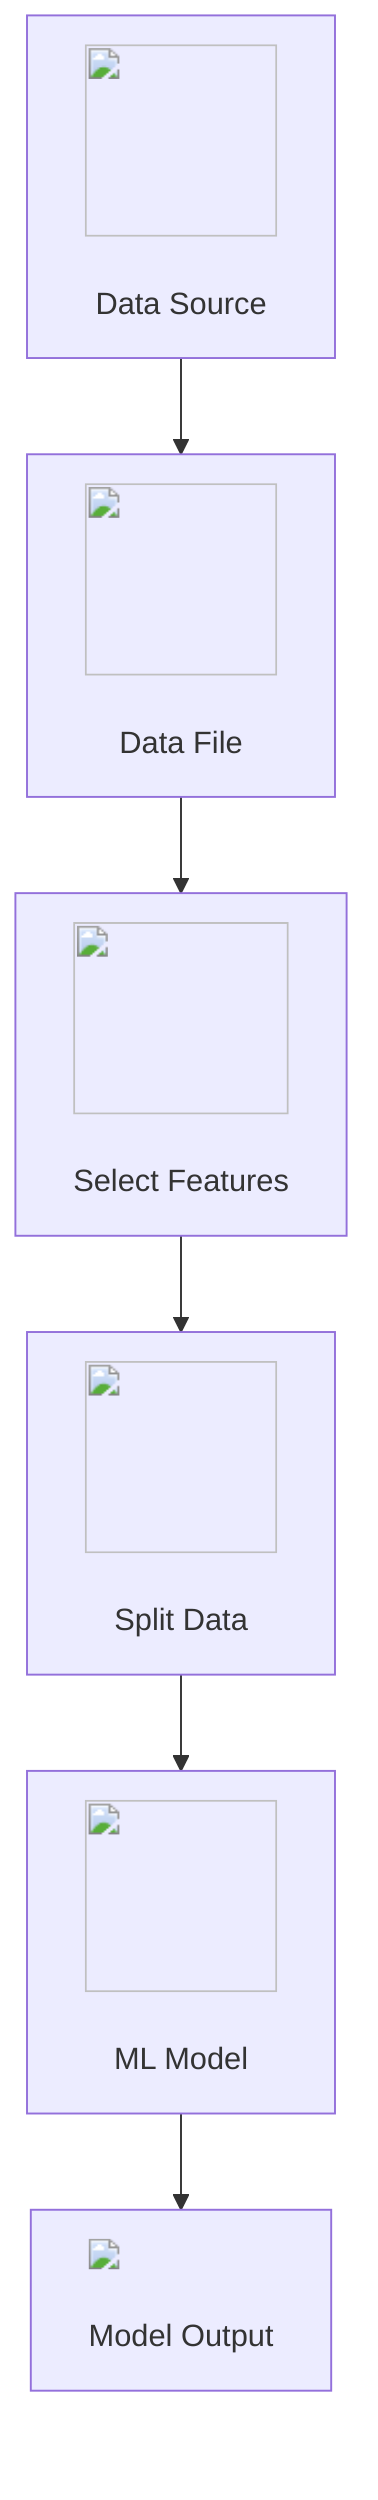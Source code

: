 graph TD;
    A["<img src='icons/database.svg' width=100 height=100/> <br/> Data Source"] --> B["<img src='icons/file.svg' width=100 height=100/> <br/> Data File"];
    B --> C["<img src='icons/column_split.svg' width=100 height=100/> <br/> Select Features"];
    C --> D["<img src='icons/row_split.svg' width=100 height=100/> <br/> Split Data"];
    D --> E["<img src='icons/brain.svg' width=100 height=100/> <br/> ML Model"];
    E --> F["<img src='dummy_plots/scatter_plot_template.svg'/> <br/> Model Output"];